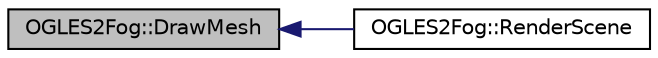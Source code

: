 digraph "OGLES2Fog::DrawMesh"
{
  edge [fontname="Helvetica",fontsize="10",labelfontname="Helvetica",labelfontsize="10"];
  node [fontname="Helvetica",fontsize="10",shape=record];
  rankdir="LR";
  Node1 [label="OGLES2Fog::DrawMesh",height=0.2,width=0.4,color="black", fillcolor="grey75", style="filled", fontcolor="black"];
  Node1 -> Node2 [dir="back",color="midnightblue",fontsize="10",style="solid"];
  Node2 [label="OGLES2Fog::RenderScene",height=0.2,width=0.4,color="black", fillcolor="white", style="filled",URL="$class_o_g_l_e_s2_fog.html#aa6f7fbd9699f9997f3e04629a152c3c8"];
}
